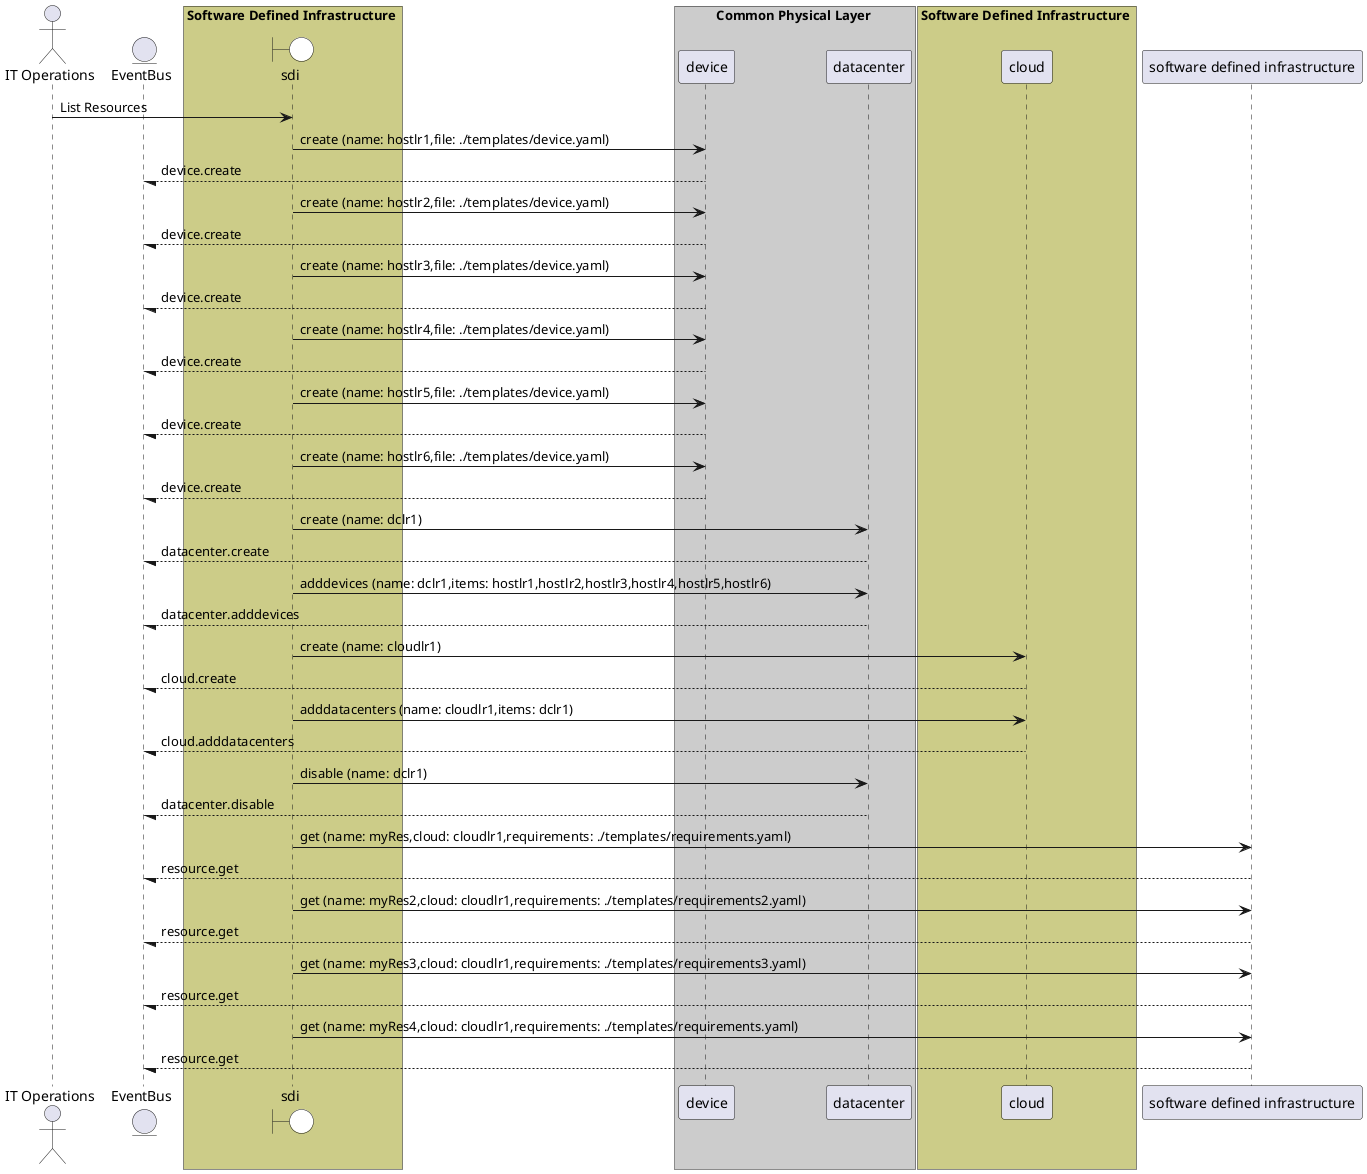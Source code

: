 @startuml

actor "IT Operations"


entity EventBus

box Software Defined Infrastructure #cccc88
    boundary sdi #white
end box


box Common Physical Layer #cccccc
            participant device
            participant datacenter
    end box

box Software Defined Infrastructure #cccc88
            participant cloud
    end box


"IT Operations" -> sdi: List Resources

    sdi -> "device": create (name: hostlr1,file: ./templates/device.yaml)

    "device" --/ EventBus: device.create

    sdi -> "device": create (name: hostlr2,file: ./templates/device.yaml)

    "device" --/ EventBus: device.create

    sdi -> "device": create (name: hostlr3,file: ./templates/device.yaml)

    "device" --/ EventBus: device.create

    sdi -> "device": create (name: hostlr4,file: ./templates/device.yaml)

    "device" --/ EventBus: device.create

    sdi -> "device": create (name: hostlr5,file: ./templates/device.yaml)

    "device" --/ EventBus: device.create

    sdi -> "device": create (name: hostlr6,file: ./templates/device.yaml)

    "device" --/ EventBus: device.create

    sdi -> "datacenter": create (name: dclr1)

    "datacenter" --/ EventBus: datacenter.create

    sdi -> "datacenter": adddevices (name: dclr1,items: hostlr1,hostlr2,hostlr3,hostlr4,hostlr5,hostlr6)

    "datacenter" --/ EventBus: datacenter.adddevices

    sdi -> "cloud": create (name: cloudlr1)

    "cloud" --/ EventBus: cloud.create

    sdi -> "cloud": adddatacenters (name: cloudlr1,items: dclr1)

    "cloud" --/ EventBus: cloud.adddatacenters

    sdi -> "datacenter": disable (name: dclr1)

    "datacenter" --/ EventBus: datacenter.disable

    sdi -> "software defined infrastructure": get (name: myRes,cloud: cloudlr1,requirements: ./templates/requirements.yaml)

    "software defined infrastructure" --/ EventBus: resource.get

    sdi -> "software defined infrastructure": get (name: myRes2,cloud: cloudlr1,requirements: ./templates/requirements2.yaml)

    "software defined infrastructure" --/ EventBus: resource.get

    sdi -> "software defined infrastructure": get (name: myRes3,cloud: cloudlr1,requirements: ./templates/requirements3.yaml)

    "software defined infrastructure" --/ EventBus: resource.get

    sdi -> "software defined infrastructure": get (name: myRes4,cloud: cloudlr1,requirements: ./templates/requirements.yaml)

    "software defined infrastructure" --/ EventBus: resource.get



@enduml
